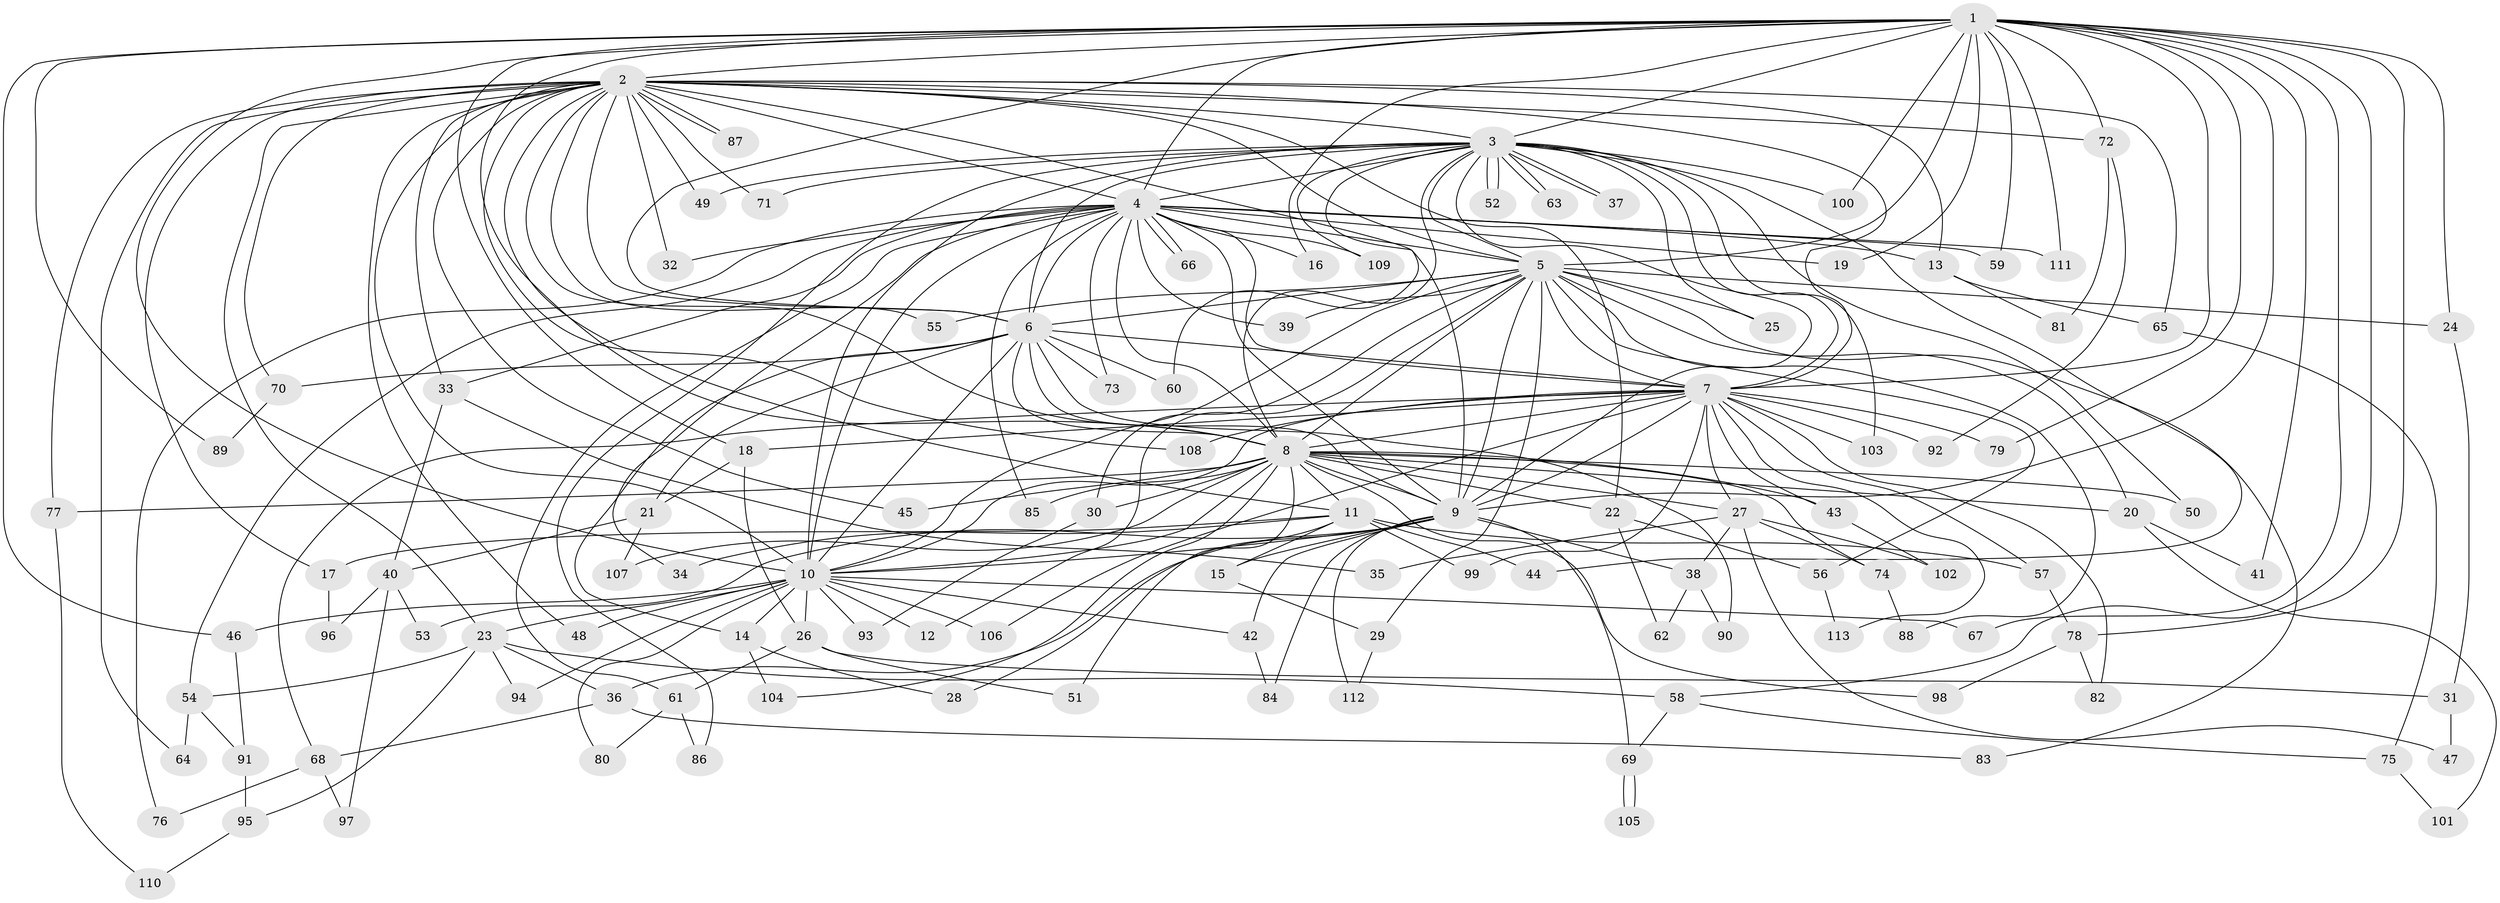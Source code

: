 // Generated by graph-tools (version 1.1) at 2025/01/03/09/25 03:01:18]
// undirected, 113 vertices, 251 edges
graph export_dot {
graph [start="1"]
  node [color=gray90,style=filled];
  1;
  2;
  3;
  4;
  5;
  6;
  7;
  8;
  9;
  10;
  11;
  12;
  13;
  14;
  15;
  16;
  17;
  18;
  19;
  20;
  21;
  22;
  23;
  24;
  25;
  26;
  27;
  28;
  29;
  30;
  31;
  32;
  33;
  34;
  35;
  36;
  37;
  38;
  39;
  40;
  41;
  42;
  43;
  44;
  45;
  46;
  47;
  48;
  49;
  50;
  51;
  52;
  53;
  54;
  55;
  56;
  57;
  58;
  59;
  60;
  61;
  62;
  63;
  64;
  65;
  66;
  67;
  68;
  69;
  70;
  71;
  72;
  73;
  74;
  75;
  76;
  77;
  78;
  79;
  80;
  81;
  82;
  83;
  84;
  85;
  86;
  87;
  88;
  89;
  90;
  91;
  92;
  93;
  94;
  95;
  96;
  97;
  98;
  99;
  100;
  101;
  102;
  103;
  104;
  105;
  106;
  107;
  108;
  109;
  110;
  111;
  112;
  113;
  1 -- 2;
  1 -- 3;
  1 -- 4;
  1 -- 5;
  1 -- 6;
  1 -- 7;
  1 -- 8;
  1 -- 9;
  1 -- 10;
  1 -- 16;
  1 -- 18;
  1 -- 19;
  1 -- 24;
  1 -- 41;
  1 -- 46;
  1 -- 58;
  1 -- 59;
  1 -- 67;
  1 -- 72;
  1 -- 78;
  1 -- 79;
  1 -- 89;
  1 -- 100;
  1 -- 111;
  2 -- 3;
  2 -- 4;
  2 -- 5;
  2 -- 6;
  2 -- 7;
  2 -- 8;
  2 -- 9;
  2 -- 10;
  2 -- 11;
  2 -- 13;
  2 -- 17;
  2 -- 22;
  2 -- 23;
  2 -- 32;
  2 -- 33;
  2 -- 45;
  2 -- 48;
  2 -- 49;
  2 -- 55;
  2 -- 64;
  2 -- 65;
  2 -- 70;
  2 -- 71;
  2 -- 72;
  2 -- 77;
  2 -- 87;
  2 -- 87;
  2 -- 108;
  3 -- 4;
  3 -- 5;
  3 -- 6;
  3 -- 7;
  3 -- 8;
  3 -- 9;
  3 -- 10;
  3 -- 25;
  3 -- 37;
  3 -- 37;
  3 -- 44;
  3 -- 49;
  3 -- 50;
  3 -- 52;
  3 -- 52;
  3 -- 60;
  3 -- 63;
  3 -- 63;
  3 -- 71;
  3 -- 86;
  3 -- 100;
  3 -- 103;
  3 -- 109;
  4 -- 5;
  4 -- 6;
  4 -- 7;
  4 -- 8;
  4 -- 9;
  4 -- 10;
  4 -- 13;
  4 -- 16;
  4 -- 19;
  4 -- 32;
  4 -- 33;
  4 -- 34;
  4 -- 39;
  4 -- 54;
  4 -- 59;
  4 -- 61;
  4 -- 66;
  4 -- 66;
  4 -- 73;
  4 -- 76;
  4 -- 85;
  4 -- 109;
  4 -- 111;
  5 -- 6;
  5 -- 7;
  5 -- 8;
  5 -- 9;
  5 -- 10;
  5 -- 12;
  5 -- 20;
  5 -- 24;
  5 -- 25;
  5 -- 29;
  5 -- 30;
  5 -- 39;
  5 -- 55;
  5 -- 56;
  5 -- 83;
  5 -- 88;
  6 -- 7;
  6 -- 8;
  6 -- 9;
  6 -- 10;
  6 -- 14;
  6 -- 21;
  6 -- 60;
  6 -- 70;
  6 -- 73;
  6 -- 90;
  7 -- 8;
  7 -- 9;
  7 -- 10;
  7 -- 18;
  7 -- 27;
  7 -- 43;
  7 -- 57;
  7 -- 68;
  7 -- 79;
  7 -- 82;
  7 -- 92;
  7 -- 99;
  7 -- 103;
  7 -- 106;
  7 -- 108;
  7 -- 113;
  8 -- 9;
  8 -- 10;
  8 -- 11;
  8 -- 20;
  8 -- 22;
  8 -- 27;
  8 -- 30;
  8 -- 43;
  8 -- 45;
  8 -- 50;
  8 -- 51;
  8 -- 74;
  8 -- 77;
  8 -- 85;
  8 -- 98;
  8 -- 104;
  8 -- 107;
  9 -- 10;
  9 -- 15;
  9 -- 36;
  9 -- 38;
  9 -- 42;
  9 -- 53;
  9 -- 69;
  9 -- 84;
  9 -- 112;
  10 -- 12;
  10 -- 14;
  10 -- 23;
  10 -- 26;
  10 -- 42;
  10 -- 46;
  10 -- 48;
  10 -- 67;
  10 -- 80;
  10 -- 93;
  10 -- 94;
  10 -- 106;
  11 -- 15;
  11 -- 17;
  11 -- 28;
  11 -- 34;
  11 -- 44;
  11 -- 57;
  11 -- 99;
  13 -- 65;
  13 -- 81;
  14 -- 28;
  14 -- 104;
  15 -- 29;
  17 -- 96;
  18 -- 21;
  18 -- 26;
  20 -- 41;
  20 -- 101;
  21 -- 40;
  21 -- 107;
  22 -- 56;
  22 -- 62;
  23 -- 36;
  23 -- 54;
  23 -- 58;
  23 -- 94;
  23 -- 95;
  24 -- 31;
  26 -- 31;
  26 -- 51;
  26 -- 61;
  27 -- 35;
  27 -- 38;
  27 -- 47;
  27 -- 74;
  27 -- 102;
  29 -- 112;
  30 -- 93;
  31 -- 47;
  33 -- 35;
  33 -- 40;
  36 -- 68;
  36 -- 83;
  38 -- 62;
  38 -- 90;
  40 -- 53;
  40 -- 96;
  40 -- 97;
  42 -- 84;
  43 -- 102;
  46 -- 91;
  54 -- 64;
  54 -- 91;
  56 -- 113;
  57 -- 78;
  58 -- 69;
  58 -- 75;
  61 -- 80;
  61 -- 86;
  65 -- 75;
  68 -- 76;
  68 -- 97;
  69 -- 105;
  69 -- 105;
  70 -- 89;
  72 -- 81;
  72 -- 92;
  74 -- 88;
  75 -- 101;
  77 -- 110;
  78 -- 82;
  78 -- 98;
  91 -- 95;
  95 -- 110;
}
